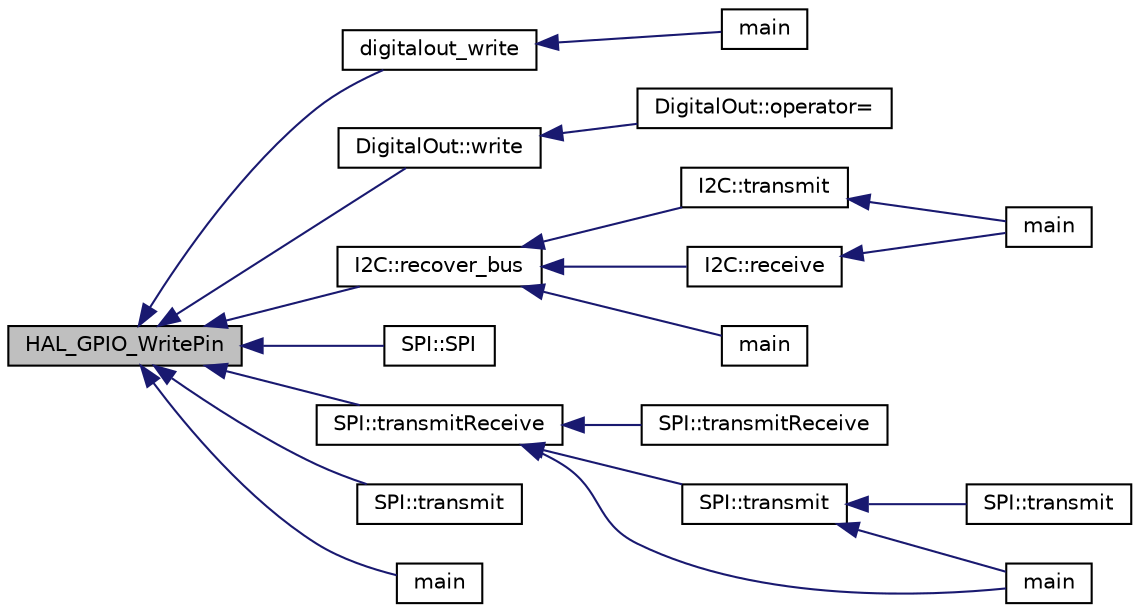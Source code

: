 digraph "HAL_GPIO_WritePin"
{
  edge [fontname="Helvetica",fontsize="10",labelfontname="Helvetica",labelfontsize="10"];
  node [fontname="Helvetica",fontsize="10",shape=record];
  rankdir="LR";
  Node25 [label="HAL_GPIO_WritePin",height=0.2,width=0.4,color="black", fillcolor="grey75", style="filled", fontcolor="black"];
  Node25 -> Node26 [dir="back",color="midnightblue",fontsize="10",style="solid",fontname="Helvetica"];
  Node26 [label="digitalout_write",height=0.2,width=0.4,color="black", fillcolor="white", style="filled",URL="$digital__out_8c.html#ad38a9b48906da83bf0cf564a48874137",tooltip="Change output state of pin. "];
  Node26 -> Node27 [dir="back",color="midnightblue",fontsize="10",style="solid",fontname="Helvetica"];
  Node27 [label="main",height=0.2,width=0.4,color="black", fillcolor="white", style="filled",URL="$gpio_8c.html#a840291bc02cba5474a4cb46a9b9566fe",tooltip="digitalout and digitalin test "];
  Node25 -> Node28 [dir="back",color="midnightblue",fontsize="10",style="solid",fontname="Helvetica"];
  Node28 [label="DigitalOut::write",height=0.2,width=0.4,color="black", fillcolor="white", style="filled",URL="$class_digital_out.html#a5024fc359149512302f5532616b84f89",tooltip="Change output state of pin. "];
  Node28 -> Node29 [dir="back",color="midnightblue",fontsize="10",style="solid",fontname="Helvetica"];
  Node29 [label="DigitalOut::operator=",height=0.2,width=0.4,color="black", fillcolor="white", style="filled",URL="$class_digital_out.html#a4a6729ae00612fa1b49408e1f6e8a645"];
  Node25 -> Node30 [dir="back",color="midnightblue",fontsize="10",style="solid",fontname="Helvetica"];
  Node30 [label="I2C::recover_bus",height=0.2,width=0.4,color="black", fillcolor="white", style="filled",URL="$class_i2_c.html#a11722e4027650574e7d74ee9b5509097"];
  Node30 -> Node31 [dir="back",color="midnightblue",fontsize="10",style="solid",fontname="Helvetica"];
  Node31 [label="I2C::transmit",height=0.2,width=0.4,color="black", fillcolor="white", style="filled",URL="$class_i2_c.html#a329bd3c0d083593f1dd72525ec75d713"];
  Node31 -> Node32 [dir="back",color="midnightblue",fontsize="10",style="solid",fontname="Helvetica"];
  Node32 [label="main",height=0.2,width=0.4,color="black", fillcolor="white", style="filled",URL="$tests_2cpp_2_i2_c_8cpp.html#ae66f6b31b5ad750f1fe042a706a4e3d4"];
  Node30 -> Node33 [dir="back",color="midnightblue",fontsize="10",style="solid",fontname="Helvetica"];
  Node33 [label="I2C::receive",height=0.2,width=0.4,color="black", fillcolor="white", style="filled",URL="$class_i2_c.html#a687c0929c22d41e5b4428d24e1208f51"];
  Node33 -> Node32 [dir="back",color="midnightblue",fontsize="10",style="solid",fontname="Helvetica"];
  Node30 -> Node34 [dir="back",color="midnightblue",fontsize="10",style="solid",fontname="Helvetica"];
  Node34 [label="main",height=0.2,width=0.4,color="black", fillcolor="white", style="filled",URL="$i2c__bus__recovery_8cpp.html#ae66f6b31b5ad750f1fe042a706a4e3d4"];
  Node25 -> Node35 [dir="back",color="midnightblue",fontsize="10",style="solid",fontname="Helvetica"];
  Node35 [label="SPI::SPI",height=0.2,width=0.4,color="black", fillcolor="white", style="filled",URL="$class_s_p_i.html#a7fe5d5885824c3107bd0263b4e407e6f"];
  Node25 -> Node36 [dir="back",color="midnightblue",fontsize="10",style="solid",fontname="Helvetica"];
  Node36 [label="SPI::transmitReceive",height=0.2,width=0.4,color="black", fillcolor="white", style="filled",URL="$class_s_p_i.html#a0c205413a76d117b835acdd2f6be08b3"];
  Node36 -> Node37 [dir="back",color="midnightblue",fontsize="10",style="solid",fontname="Helvetica"];
  Node37 [label="SPI::transmitReceive",height=0.2,width=0.4,color="black", fillcolor="white", style="filled",URL="$class_s_p_i.html#aacfeaa9413292a3702e295e02e9a9605"];
  Node36 -> Node38 [dir="back",color="midnightblue",fontsize="10",style="solid",fontname="Helvetica"];
  Node38 [label="SPI::transmit",height=0.2,width=0.4,color="black", fillcolor="white", style="filled",URL="$class_s_p_i.html#ac4afea93284ce2e8fcbaea2c213fd9b4"];
  Node38 -> Node39 [dir="back",color="midnightblue",fontsize="10",style="solid",fontname="Helvetica"];
  Node39 [label="SPI::transmit",height=0.2,width=0.4,color="black", fillcolor="white", style="filled",URL="$class_s_p_i.html#a00ec3436a2e24bb0d0b81f260b85acfe"];
  Node38 -> Node40 [dir="back",color="midnightblue",fontsize="10",style="solid",fontname="Helvetica"];
  Node40 [label="main",height=0.2,width=0.4,color="black", fillcolor="white", style="filled",URL="$tests_2cpp_2_s_p_i_8cpp.html#a840291bc02cba5474a4cb46a9b9566fe"];
  Node36 -> Node40 [dir="back",color="midnightblue",fontsize="10",style="solid",fontname="Helvetica"];
  Node25 -> Node41 [dir="back",color="midnightblue",fontsize="10",style="solid",fontname="Helvetica"];
  Node41 [label="SPI::transmit",height=0.2,width=0.4,color="black", fillcolor="white", style="filled",URL="$class_s_p_i.html#a677fb6a2e209320fe4d7a4baa2a08a89"];
  Node25 -> Node42 [dir="back",color="midnightblue",fontsize="10",style="solid",fontname="Helvetica"];
  Node42 [label="main",height=0.2,width=0.4,color="black", fillcolor="white", style="filled",URL="$flash_8c.html#a840291bc02cba5474a4cb46a9b9566fe"];
}
